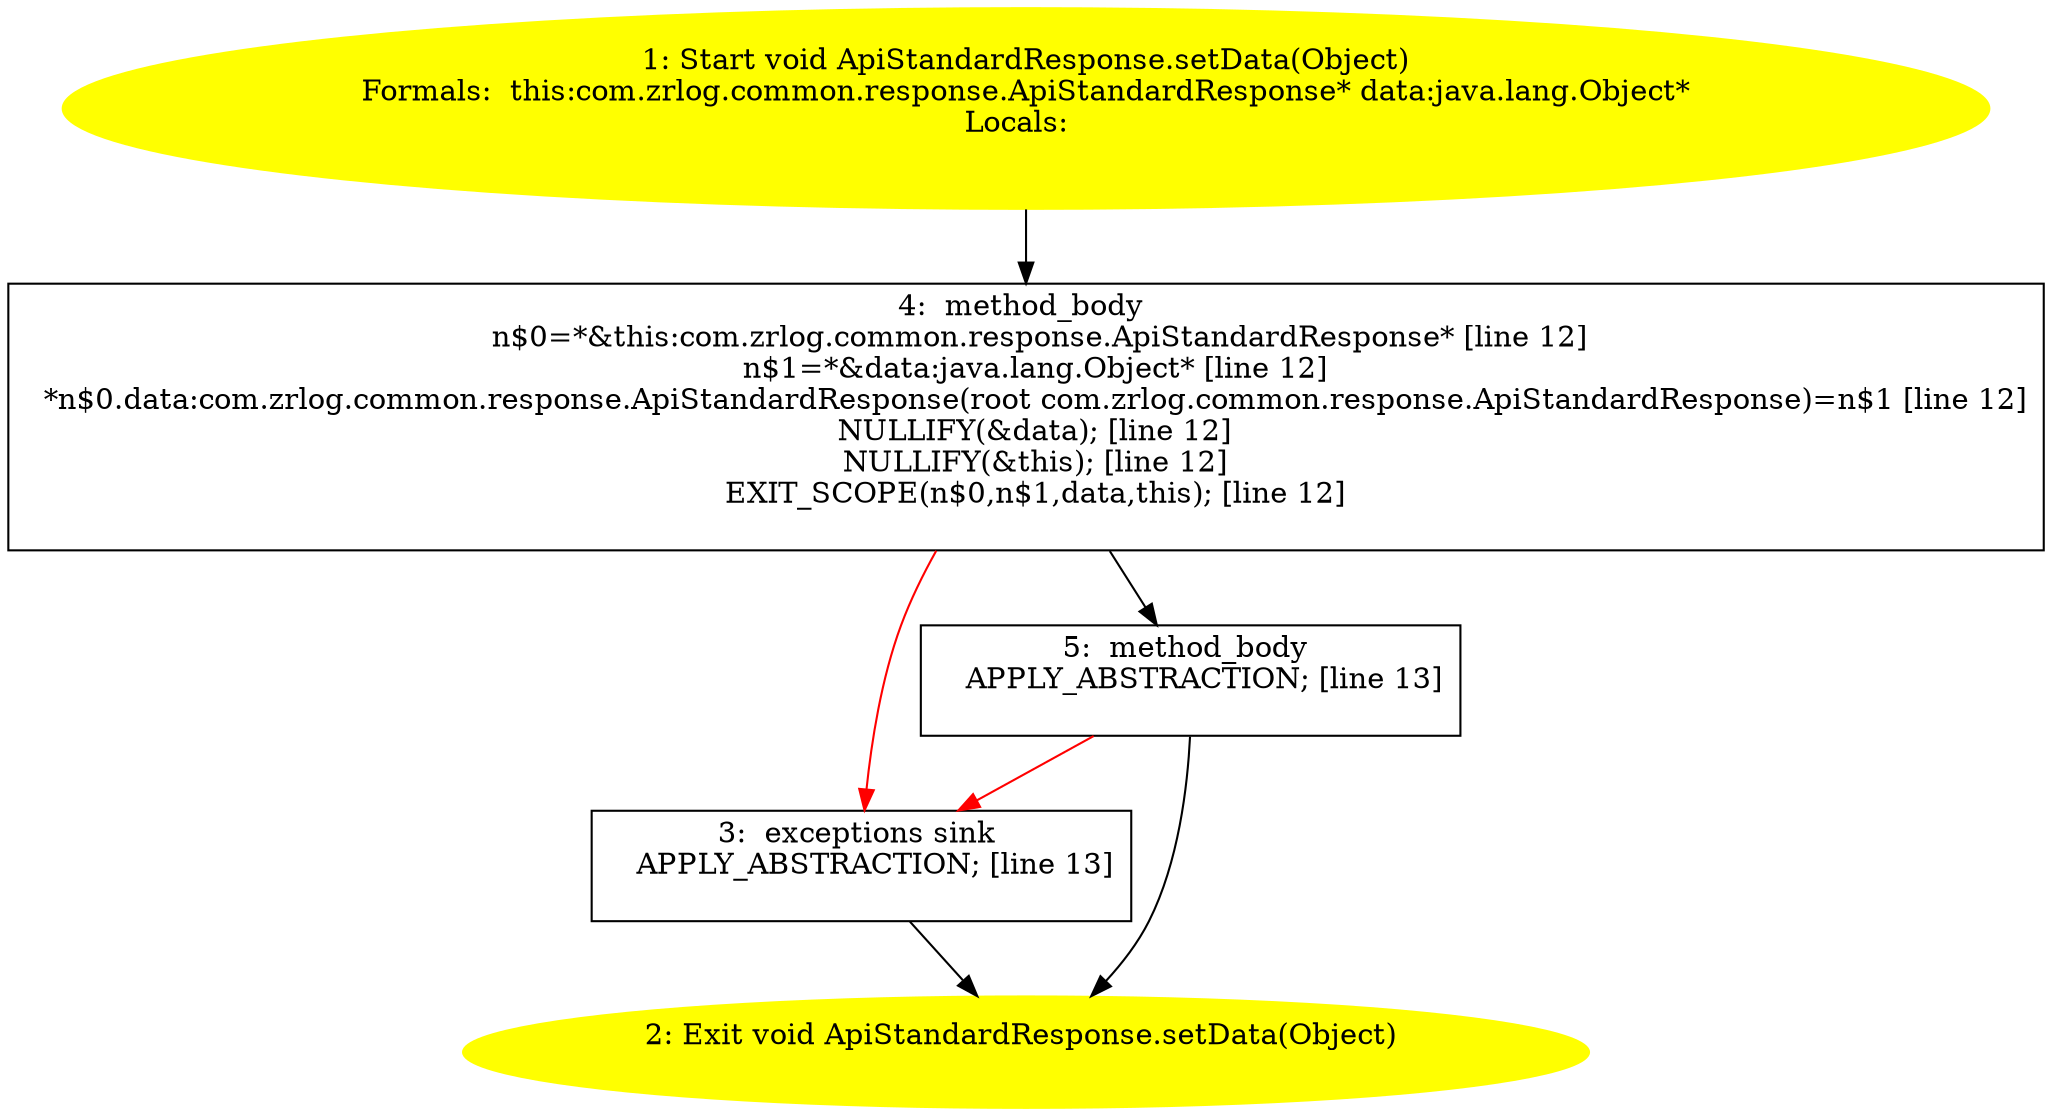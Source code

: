 /* @generated */
digraph cfg {
"com.zrlog.common.response.ApiStandardResponse.setData(java.lang.Object):void.5efaa158708cebd75393f6f069dc2faa_1" [label="1: Start void ApiStandardResponse.setData(Object)\nFormals:  this:com.zrlog.common.response.ApiStandardResponse* data:java.lang.Object*\nLocals:  \n  " color=yellow style=filled]
	

	 "com.zrlog.common.response.ApiStandardResponse.setData(java.lang.Object):void.5efaa158708cebd75393f6f069dc2faa_1" -> "com.zrlog.common.response.ApiStandardResponse.setData(java.lang.Object):void.5efaa158708cebd75393f6f069dc2faa_4" ;
"com.zrlog.common.response.ApiStandardResponse.setData(java.lang.Object):void.5efaa158708cebd75393f6f069dc2faa_2" [label="2: Exit void ApiStandardResponse.setData(Object) \n  " color=yellow style=filled]
	

"com.zrlog.common.response.ApiStandardResponse.setData(java.lang.Object):void.5efaa158708cebd75393f6f069dc2faa_3" [label="3:  exceptions sink \n   APPLY_ABSTRACTION; [line 13]\n " shape="box"]
	

	 "com.zrlog.common.response.ApiStandardResponse.setData(java.lang.Object):void.5efaa158708cebd75393f6f069dc2faa_3" -> "com.zrlog.common.response.ApiStandardResponse.setData(java.lang.Object):void.5efaa158708cebd75393f6f069dc2faa_2" ;
"com.zrlog.common.response.ApiStandardResponse.setData(java.lang.Object):void.5efaa158708cebd75393f6f069dc2faa_4" [label="4:  method_body \n   n$0=*&this:com.zrlog.common.response.ApiStandardResponse* [line 12]\n  n$1=*&data:java.lang.Object* [line 12]\n  *n$0.data:com.zrlog.common.response.ApiStandardResponse(root com.zrlog.common.response.ApiStandardResponse)=n$1 [line 12]\n  NULLIFY(&data); [line 12]\n  NULLIFY(&this); [line 12]\n  EXIT_SCOPE(n$0,n$1,data,this); [line 12]\n " shape="box"]
	

	 "com.zrlog.common.response.ApiStandardResponse.setData(java.lang.Object):void.5efaa158708cebd75393f6f069dc2faa_4" -> "com.zrlog.common.response.ApiStandardResponse.setData(java.lang.Object):void.5efaa158708cebd75393f6f069dc2faa_5" ;
	 "com.zrlog.common.response.ApiStandardResponse.setData(java.lang.Object):void.5efaa158708cebd75393f6f069dc2faa_4" -> "com.zrlog.common.response.ApiStandardResponse.setData(java.lang.Object):void.5efaa158708cebd75393f6f069dc2faa_3" [color="red" ];
"com.zrlog.common.response.ApiStandardResponse.setData(java.lang.Object):void.5efaa158708cebd75393f6f069dc2faa_5" [label="5:  method_body \n   APPLY_ABSTRACTION; [line 13]\n " shape="box"]
	

	 "com.zrlog.common.response.ApiStandardResponse.setData(java.lang.Object):void.5efaa158708cebd75393f6f069dc2faa_5" -> "com.zrlog.common.response.ApiStandardResponse.setData(java.lang.Object):void.5efaa158708cebd75393f6f069dc2faa_2" ;
	 "com.zrlog.common.response.ApiStandardResponse.setData(java.lang.Object):void.5efaa158708cebd75393f6f069dc2faa_5" -> "com.zrlog.common.response.ApiStandardResponse.setData(java.lang.Object):void.5efaa158708cebd75393f6f069dc2faa_3" [color="red" ];
}

